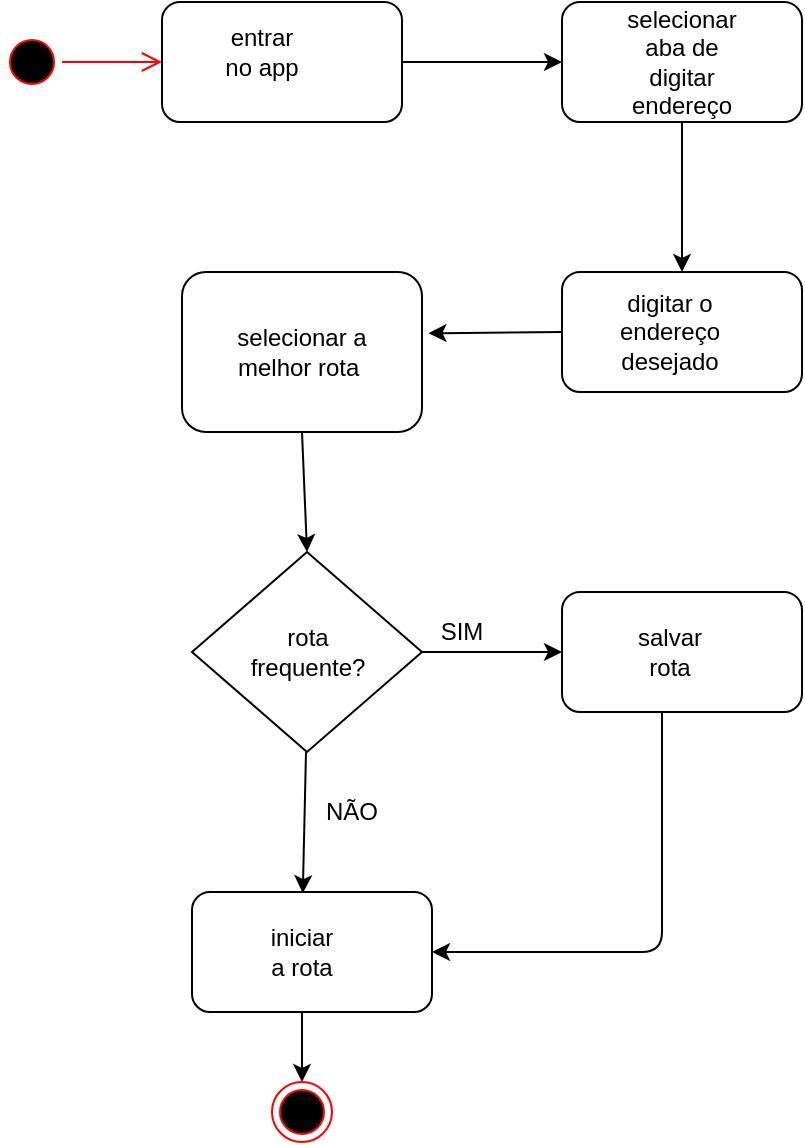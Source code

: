 <mxfile version="14.8.2" type="github">
  <diagram id="kVW43UioS4yTHww1Vvu0" name="Page-1">
    <mxGraphModel dx="1038" dy="489" grid="1" gridSize="10" guides="1" tooltips="1" connect="1" arrows="1" fold="1" page="1" pageScale="1" pageWidth="827" pageHeight="1169" math="0" shadow="0">
      <root>
        <mxCell id="0" />
        <mxCell id="1" parent="0" />
        <mxCell id="UUw6YB6ylzy889SDW4iN-1" value="" style="ellipse;html=1;shape=startState;fillColor=#000000;strokeColor=#ff0000;" vertex="1" parent="1">
          <mxGeometry x="80" y="100" width="30" height="30" as="geometry" />
        </mxCell>
        <mxCell id="UUw6YB6ylzy889SDW4iN-2" value="" style="edgeStyle=orthogonalEdgeStyle;html=1;verticalAlign=bottom;endArrow=open;endSize=8;strokeColor=#ff0000;" edge="1" source="UUw6YB6ylzy889SDW4iN-1" parent="1">
          <mxGeometry relative="1" as="geometry">
            <mxPoint x="160" y="115" as="targetPoint" />
          </mxGeometry>
        </mxCell>
        <mxCell id="UUw6YB6ylzy889SDW4iN-3" value="" style="rounded=1;whiteSpace=wrap;html=1;" vertex="1" parent="1">
          <mxGeometry x="160" y="85" width="120" height="60" as="geometry" />
        </mxCell>
        <mxCell id="UUw6YB6ylzy889SDW4iN-4" value="" style="rounded=1;whiteSpace=wrap;html=1;" vertex="1" parent="1">
          <mxGeometry x="360" y="85" width="120" height="60" as="geometry" />
        </mxCell>
        <mxCell id="UUw6YB6ylzy889SDW4iN-5" value="" style="endArrow=classic;html=1;entryX=0;entryY=0.5;entryDx=0;entryDy=0;exitX=1;exitY=0.5;exitDx=0;exitDy=0;" edge="1" parent="1" source="UUw6YB6ylzy889SDW4iN-3" target="UUw6YB6ylzy889SDW4iN-4">
          <mxGeometry width="50" height="50" relative="1" as="geometry">
            <mxPoint x="280" y="120" as="sourcePoint" />
            <mxPoint x="360" y="115" as="targetPoint" />
          </mxGeometry>
        </mxCell>
        <mxCell id="UUw6YB6ylzy889SDW4iN-6" value="entrar no app" style="text;html=1;strokeColor=none;fillColor=none;align=center;verticalAlign=middle;whiteSpace=wrap;rounded=0;" vertex="1" parent="1">
          <mxGeometry x="190" y="100" width="40" height="20" as="geometry" />
        </mxCell>
        <mxCell id="UUw6YB6ylzy889SDW4iN-7" value="selecionar aba de digitar endereço" style="text;html=1;strokeColor=none;fillColor=none;align=center;verticalAlign=middle;whiteSpace=wrap;rounded=0;" vertex="1" parent="1">
          <mxGeometry x="400" y="105" width="40" height="20" as="geometry" />
        </mxCell>
        <mxCell id="UUw6YB6ylzy889SDW4iN-8" value="" style="rounded=1;whiteSpace=wrap;html=1;" vertex="1" parent="1">
          <mxGeometry x="360" y="220" width="120" height="60" as="geometry" />
        </mxCell>
        <mxCell id="UUw6YB6ylzy889SDW4iN-9" value="digitar o endereço desejado" style="text;html=1;strokeColor=none;fillColor=none;align=center;verticalAlign=middle;whiteSpace=wrap;rounded=0;" vertex="1" parent="1">
          <mxGeometry x="394" y="240" width="40" height="20" as="geometry" />
        </mxCell>
        <mxCell id="UUw6YB6ylzy889SDW4iN-10" value="" style="rounded=1;whiteSpace=wrap;html=1;" vertex="1" parent="1">
          <mxGeometry x="170" y="220" width="120" height="80" as="geometry" />
        </mxCell>
        <mxCell id="UUw6YB6ylzy889SDW4iN-11" value="selecionar a melhor rota&amp;nbsp;" style="text;html=1;strokeColor=none;fillColor=none;align=center;verticalAlign=middle;whiteSpace=wrap;rounded=0;" vertex="1" parent="1">
          <mxGeometry x="185" y="250" width="90" height="20" as="geometry" />
        </mxCell>
        <mxCell id="UUw6YB6ylzy889SDW4iN-12" value="" style="rhombus;whiteSpace=wrap;html=1;" vertex="1" parent="1">
          <mxGeometry x="175" y="360" width="115" height="100" as="geometry" />
        </mxCell>
        <mxCell id="UUw6YB6ylzy889SDW4iN-13" value="rota frequente?" style="text;html=1;strokeColor=none;fillColor=none;align=center;verticalAlign=middle;whiteSpace=wrap;rounded=0;" vertex="1" parent="1">
          <mxGeometry x="212.5" y="400" width="40" height="20" as="geometry" />
        </mxCell>
        <mxCell id="UUw6YB6ylzy889SDW4iN-15" value="" style="rounded=1;whiteSpace=wrap;html=1;" vertex="1" parent="1">
          <mxGeometry x="360" y="380" width="120" height="60" as="geometry" />
        </mxCell>
        <mxCell id="UUw6YB6ylzy889SDW4iN-16" value="salvar rota" style="text;html=1;strokeColor=none;fillColor=none;align=center;verticalAlign=middle;whiteSpace=wrap;rounded=0;" vertex="1" parent="1">
          <mxGeometry x="394" y="400" width="40" height="20" as="geometry" />
        </mxCell>
        <mxCell id="UUw6YB6ylzy889SDW4iN-17" value="" style="rounded=1;whiteSpace=wrap;html=1;" vertex="1" parent="1">
          <mxGeometry x="175" y="530" width="120" height="60" as="geometry" />
        </mxCell>
        <mxCell id="UUw6YB6ylzy889SDW4iN-18" value="iniciar a rota" style="text;html=1;strokeColor=none;fillColor=none;align=center;verticalAlign=middle;whiteSpace=wrap;rounded=0;" vertex="1" parent="1">
          <mxGeometry x="210" y="550" width="40" height="20" as="geometry" />
        </mxCell>
        <mxCell id="UUw6YB6ylzy889SDW4iN-19" value="" style="endArrow=classic;html=1;entryX=0;entryY=0.5;entryDx=0;entryDy=0;" edge="1" parent="1" target="UUw6YB6ylzy889SDW4iN-15">
          <mxGeometry width="50" height="50" relative="1" as="geometry">
            <mxPoint x="290" y="410" as="sourcePoint" />
            <mxPoint x="340" y="360" as="targetPoint" />
          </mxGeometry>
        </mxCell>
        <mxCell id="UUw6YB6ylzy889SDW4iN-20" value="" style="endArrow=classic;html=1;entryX=1;entryY=0.5;entryDx=0;entryDy=0;" edge="1" parent="1" target="UUw6YB6ylzy889SDW4iN-17">
          <mxGeometry width="50" height="50" relative="1" as="geometry">
            <mxPoint x="410" y="440" as="sourcePoint" />
            <mxPoint x="460" y="390" as="targetPoint" />
            <Array as="points">
              <mxPoint x="410" y="560" />
            </Array>
          </mxGeometry>
        </mxCell>
        <mxCell id="UUw6YB6ylzy889SDW4iN-21" value="" style="endArrow=classic;html=1;entryX=0.445;entryY=0.01;entryDx=0;entryDy=0;entryPerimeter=0;" edge="1" parent="1">
          <mxGeometry width="50" height="50" relative="1" as="geometry">
            <mxPoint x="232" y="460" as="sourcePoint" />
            <mxPoint x="230.4" y="530.6" as="targetPoint" />
          </mxGeometry>
        </mxCell>
        <mxCell id="UUw6YB6ylzy889SDW4iN-22" value="" style="endArrow=classic;html=1;" edge="1" parent="1" target="UUw6YB6ylzy889SDW4iN-23">
          <mxGeometry width="50" height="50" relative="1" as="geometry">
            <mxPoint x="230" y="590" as="sourcePoint" />
            <mxPoint x="230" y="640" as="targetPoint" />
          </mxGeometry>
        </mxCell>
        <mxCell id="UUw6YB6ylzy889SDW4iN-23" value="" style="ellipse;html=1;shape=endState;fillColor=#000000;strokeColor=#ff0000;" vertex="1" parent="1">
          <mxGeometry x="215" y="625" width="30" height="30" as="geometry" />
        </mxCell>
        <mxCell id="UUw6YB6ylzy889SDW4iN-24" value="" style="endArrow=classic;html=1;exitX=0;exitY=0.5;exitDx=0;exitDy=0;entryX=1.027;entryY=0.383;entryDx=0;entryDy=0;entryPerimeter=0;" edge="1" parent="1" source="UUw6YB6ylzy889SDW4iN-8" target="UUw6YB6ylzy889SDW4iN-10">
          <mxGeometry width="50" height="50" relative="1" as="geometry">
            <mxPoint x="390" y="280" as="sourcePoint" />
            <mxPoint x="360" y="320" as="targetPoint" />
          </mxGeometry>
        </mxCell>
        <mxCell id="UUw6YB6ylzy889SDW4iN-25" value="" style="endArrow=classic;html=1;exitX=0.5;exitY=1;exitDx=0;exitDy=0;entryX=0.5;entryY=0;entryDx=0;entryDy=0;" edge="1" parent="1" source="UUw6YB6ylzy889SDW4iN-4" target="UUw6YB6ylzy889SDW4iN-8">
          <mxGeometry width="50" height="50" relative="1" as="geometry">
            <mxPoint x="390" y="280" as="sourcePoint" />
            <mxPoint x="440" y="230" as="targetPoint" />
          </mxGeometry>
        </mxCell>
        <mxCell id="UUw6YB6ylzy889SDW4iN-26" value="" style="endArrow=classic;html=1;entryX=0.5;entryY=0;entryDx=0;entryDy=0;exitX=0.5;exitY=1;exitDx=0;exitDy=0;" edge="1" parent="1" source="UUw6YB6ylzy889SDW4iN-10" target="UUw6YB6ylzy889SDW4iN-12">
          <mxGeometry width="50" height="50" relative="1" as="geometry">
            <mxPoint x="390" y="280" as="sourcePoint" />
            <mxPoint x="440" y="230" as="targetPoint" />
          </mxGeometry>
        </mxCell>
        <mxCell id="UUw6YB6ylzy889SDW4iN-27" value="SIM" style="text;html=1;strokeColor=none;fillColor=none;align=center;verticalAlign=middle;whiteSpace=wrap;rounded=0;" vertex="1" parent="1">
          <mxGeometry x="290" y="390" width="40" height="20" as="geometry" />
        </mxCell>
        <mxCell id="UUw6YB6ylzy889SDW4iN-28" value="NÃO" style="text;html=1;strokeColor=none;fillColor=none;align=center;verticalAlign=middle;whiteSpace=wrap;rounded=0;" vertex="1" parent="1">
          <mxGeometry x="235" y="480" width="40" height="20" as="geometry" />
        </mxCell>
      </root>
    </mxGraphModel>
  </diagram>
</mxfile>
